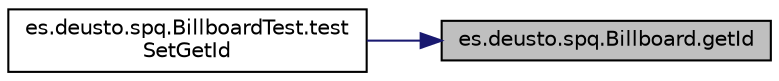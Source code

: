 digraph "es.deusto.spq.Billboard.getId"
{
 // LATEX_PDF_SIZE
  edge [fontname="Helvetica",fontsize="10",labelfontname="Helvetica",labelfontsize="10"];
  node [fontname="Helvetica",fontsize="10",shape=record];
  rankdir="RL";
  Node1 [label="es.deusto.spq.Billboard.getId",height=0.2,width=0.4,color="black", fillcolor="grey75", style="filled", fontcolor="black",tooltip=" "];
  Node1 -> Node2 [dir="back",color="midnightblue",fontsize="10",style="solid",fontname="Helvetica"];
  Node2 [label="es.deusto.spq.BillboardTest.test\lSetGetId",height=0.2,width=0.4,color="black", fillcolor="white", style="filled",URL="$classes_1_1deusto_1_1spq_1_1_billboard_test.html#a94cc9d2c1b16d6cffa4c586ab2b4b994",tooltip=" "];
}
